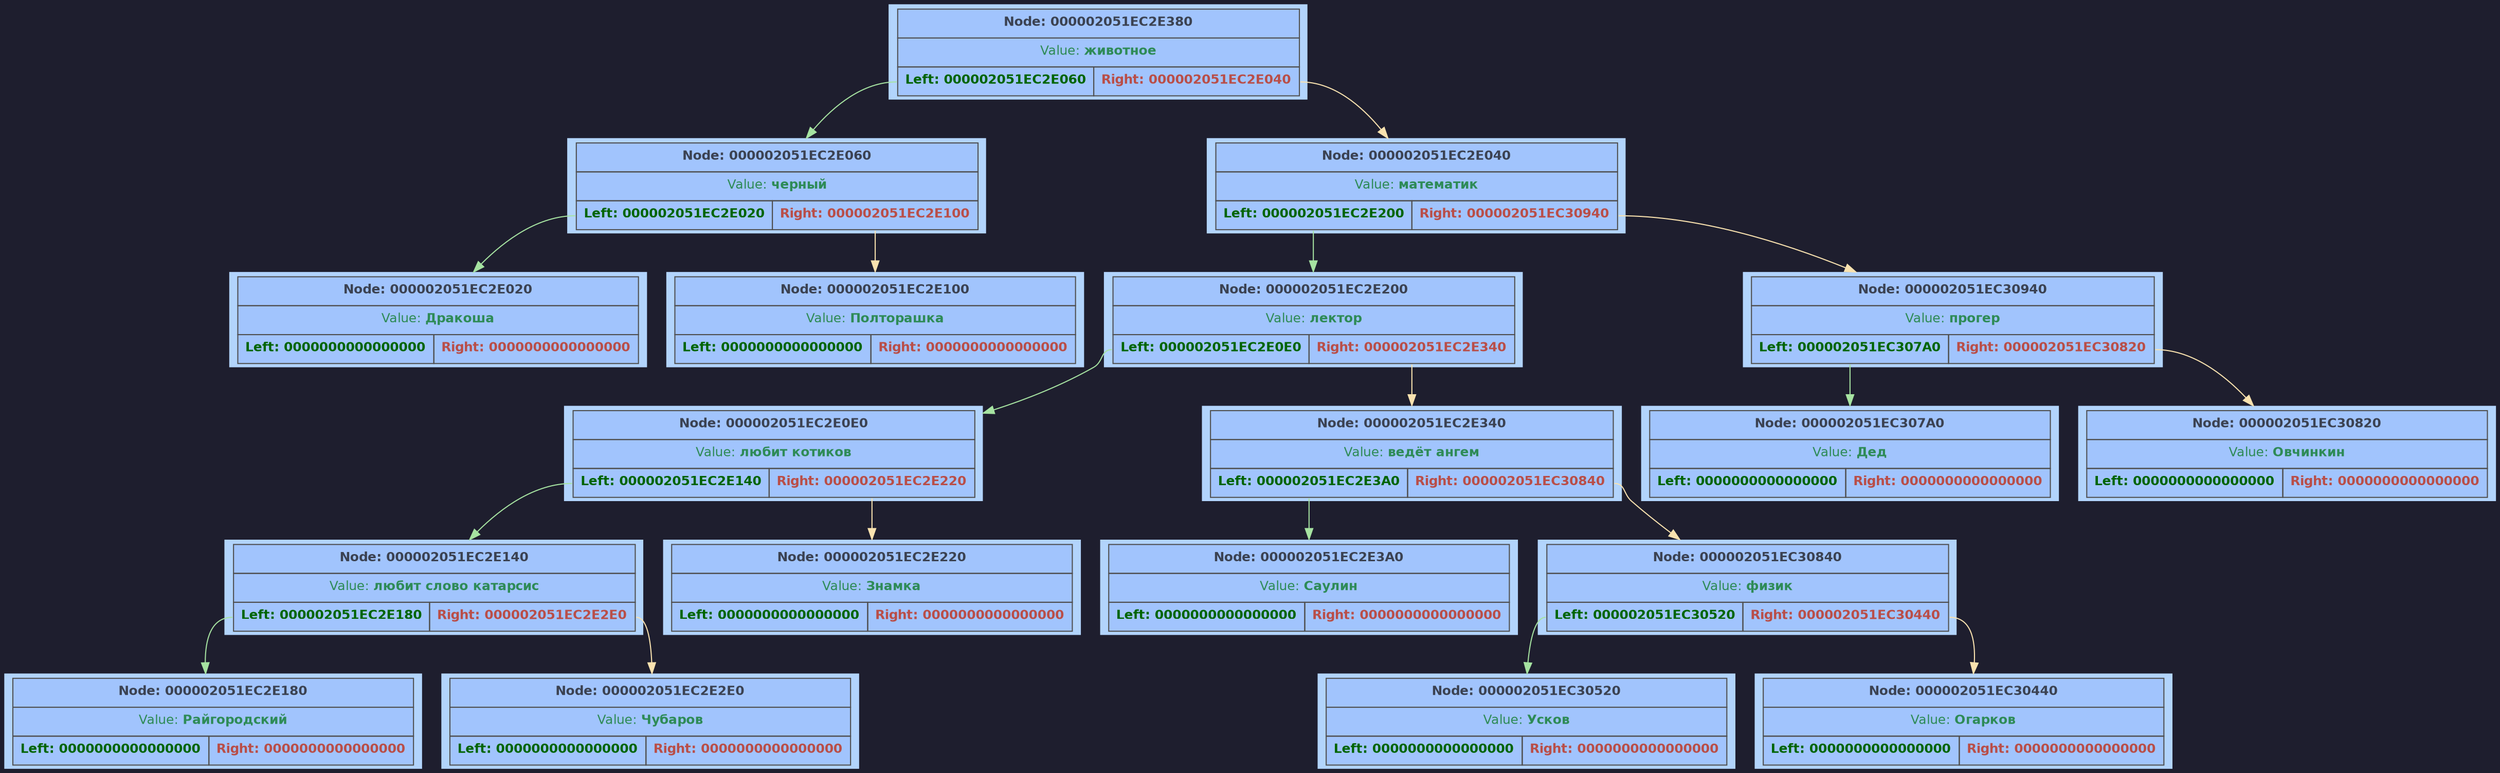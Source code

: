 digraph G {
	rankdir = TB;
	bgcolor="#1e1e2e";
	node [shape=rectangle, style=filled, fontname=Helvetica, fontsize=12, fillcolor="#89b4fa", color="#cba6f7", fontcolor="#1e1e2e"];
	node000002051EC2E380 [shape=plaintext; style=filled; color="#fcf0d2"; fillcolor="#b2d4fc"; label = <
		         <table BORDER="0" CELLBORDER="1" CELLSPACING="0" CELLPADDING="6" BGCOLOR="#a1c4fd" COLOR="#4f4f4f">
			           <tr><td align='center' colspan='2'><FONT COLOR='#3b4252'><b>Node: 000002051EC2E380</b></FONT></td></tr>
			           <tr><td align='center' colspan='2'><FONT COLOR='#2e8b57'>Value: <b>животное</b></FONT></td></tr>
			           <tr>
			               <td WIDTH='150' PORT='left'  align='center'><FONT COLOR='#006400'><b>Left: 000002051EC2E060</b></FONT></td>
			               <td WIDTH='150' PORT='right' align='center'><FONT COLOR='#b94e48'><b>Right: 000002051EC2E040</b></FONT></td>
			           </tr>
		         </table> >];
	node000002051EC2E060 [shape=plaintext; style=filled; color="#fcf0d2"; fillcolor="#b2d4fc"; label = <
		         <table BORDER="0" CELLBORDER="1" CELLSPACING="0" CELLPADDING="6" BGCOLOR="#a1c4fd" COLOR="#4f4f4f">
			           <tr><td align='center' colspan='2'><FONT COLOR='#3b4252'><b>Node: 000002051EC2E060</b></FONT></td></tr>
			           <tr><td align='center' colspan='2'><FONT COLOR='#2e8b57'>Value: <b>черный</b></FONT></td></tr>
			           <tr>
			               <td WIDTH='150' PORT='left'  align='center'><FONT COLOR='#006400'><b>Left: 000002051EC2E020</b></FONT></td>
			               <td WIDTH='150' PORT='right' align='center'><FONT COLOR='#b94e48'><b>Right: 000002051EC2E100</b></FONT></td>
			           </tr>
		         </table> >];
	node000002051EC2E020 [shape=plaintext; style=filled; color="#fcf0d2"; fillcolor="#b2d4fc"; label = <
		         <table BORDER="0" CELLBORDER="1" CELLSPACING="0" CELLPADDING="6" BGCOLOR="#a1c4fd" COLOR="#4f4f4f">
			           <tr><td align='center' colspan='2'><FONT COLOR='#3b4252'><b>Node: 000002051EC2E020</b></FONT></td></tr>
			           <tr><td align='center' colspan='2'><FONT COLOR='#2e8b57'>Value: <b>Дракоша</b></FONT></td></tr>
			           <tr>
			               <td WIDTH='150' PORT='left'  align='center'><FONT COLOR='#006400'><b>Left: 0000000000000000</b></FONT></td>
			               <td WIDTH='150' PORT='right' align='center'><FONT COLOR='#b94e48'><b>Right: 0000000000000000</b></FONT></td>
			           </tr>
		         </table> >];
	node000002051EC2E060:left -> node000002051EC2E020 [color="#a6e3a1"]
	node000002051EC2E100 [shape=plaintext; style=filled; color="#fcf0d2"; fillcolor="#b2d4fc"; label = <
		         <table BORDER="0" CELLBORDER="1" CELLSPACING="0" CELLPADDING="6" BGCOLOR="#a1c4fd" COLOR="#4f4f4f">
			           <tr><td align='center' colspan='2'><FONT COLOR='#3b4252'><b>Node: 000002051EC2E100</b></FONT></td></tr>
			           <tr><td align='center' colspan='2'><FONT COLOR='#2e8b57'>Value: <b>Полторашка</b></FONT></td></tr>
			           <tr>
			               <td WIDTH='150' PORT='left'  align='center'><FONT COLOR='#006400'><b>Left: 0000000000000000</b></FONT></td>
			               <td WIDTH='150' PORT='right' align='center'><FONT COLOR='#b94e48'><b>Right: 0000000000000000</b></FONT></td>
			           </tr>
		         </table> >];
	node000002051EC2E060:right -> node000002051EC2E100 [color="#f9e2af"]
	node000002051EC2E380:left -> node000002051EC2E060 [color="#a6e3a1"]
	node000002051EC2E040 [shape=plaintext; style=filled; color="#fcf0d2"; fillcolor="#b2d4fc"; label = <
		         <table BORDER="0" CELLBORDER="1" CELLSPACING="0" CELLPADDING="6" BGCOLOR="#a1c4fd" COLOR="#4f4f4f">
			           <tr><td align='center' colspan='2'><FONT COLOR='#3b4252'><b>Node: 000002051EC2E040</b></FONT></td></tr>
			           <tr><td align='center' colspan='2'><FONT COLOR='#2e8b57'>Value: <b>математик</b></FONT></td></tr>
			           <tr>
			               <td WIDTH='150' PORT='left'  align='center'><FONT COLOR='#006400'><b>Left: 000002051EC2E200</b></FONT></td>
			               <td WIDTH='150' PORT='right' align='center'><FONT COLOR='#b94e48'><b>Right: 000002051EC30940</b></FONT></td>
			           </tr>
		         </table> >];
	node000002051EC2E200 [shape=plaintext; style=filled; color="#fcf0d2"; fillcolor="#b2d4fc"; label = <
		         <table BORDER="0" CELLBORDER="1" CELLSPACING="0" CELLPADDING="6" BGCOLOR="#a1c4fd" COLOR="#4f4f4f">
			           <tr><td align='center' colspan='2'><FONT COLOR='#3b4252'><b>Node: 000002051EC2E200</b></FONT></td></tr>
			           <tr><td align='center' colspan='2'><FONT COLOR='#2e8b57'>Value: <b>лектор</b></FONT></td></tr>
			           <tr>
			               <td WIDTH='150' PORT='left'  align='center'><FONT COLOR='#006400'><b>Left: 000002051EC2E0E0</b></FONT></td>
			               <td WIDTH='150' PORT='right' align='center'><FONT COLOR='#b94e48'><b>Right: 000002051EC2E340</b></FONT></td>
			           </tr>
		         </table> >];
	node000002051EC2E0E0 [shape=plaintext; style=filled; color="#fcf0d2"; fillcolor="#b2d4fc"; label = <
		         <table BORDER="0" CELLBORDER="1" CELLSPACING="0" CELLPADDING="6" BGCOLOR="#a1c4fd" COLOR="#4f4f4f">
			           <tr><td align='center' colspan='2'><FONT COLOR='#3b4252'><b>Node: 000002051EC2E0E0</b></FONT></td></tr>
			           <tr><td align='center' colspan='2'><FONT COLOR='#2e8b57'>Value: <b>любит котиков</b></FONT></td></tr>
			           <tr>
			               <td WIDTH='150' PORT='left'  align='center'><FONT COLOR='#006400'><b>Left: 000002051EC2E140</b></FONT></td>
			               <td WIDTH='150' PORT='right' align='center'><FONT COLOR='#b94e48'><b>Right: 000002051EC2E220</b></FONT></td>
			           </tr>
		         </table> >];
	node000002051EC2E140 [shape=plaintext; style=filled; color="#fcf0d2"; fillcolor="#b2d4fc"; label = <
		         <table BORDER="0" CELLBORDER="1" CELLSPACING="0" CELLPADDING="6" BGCOLOR="#a1c4fd" COLOR="#4f4f4f">
			           <tr><td align='center' colspan='2'><FONT COLOR='#3b4252'><b>Node: 000002051EC2E140</b></FONT></td></tr>
			           <tr><td align='center' colspan='2'><FONT COLOR='#2e8b57'>Value: <b>любит слово катарсис</b></FONT></td></tr>
			           <tr>
			               <td WIDTH='150' PORT='left'  align='center'><FONT COLOR='#006400'><b>Left: 000002051EC2E180</b></FONT></td>
			               <td WIDTH='150' PORT='right' align='center'><FONT COLOR='#b94e48'><b>Right: 000002051EC2E2E0</b></FONT></td>
			           </tr>
		         </table> >];
	node000002051EC2E180 [shape=plaintext; style=filled; color="#fcf0d2"; fillcolor="#b2d4fc"; label = <
		         <table BORDER="0" CELLBORDER="1" CELLSPACING="0" CELLPADDING="6" BGCOLOR="#a1c4fd" COLOR="#4f4f4f">
			           <tr><td align='center' colspan='2'><FONT COLOR='#3b4252'><b>Node: 000002051EC2E180</b></FONT></td></tr>
			           <tr><td align='center' colspan='2'><FONT COLOR='#2e8b57'>Value: <b>Райгородский</b></FONT></td></tr>
			           <tr>
			               <td WIDTH='150' PORT='left'  align='center'><FONT COLOR='#006400'><b>Left: 0000000000000000</b></FONT></td>
			               <td WIDTH='150' PORT='right' align='center'><FONT COLOR='#b94e48'><b>Right: 0000000000000000</b></FONT></td>
			           </tr>
		         </table> >];
	node000002051EC2E140:left -> node000002051EC2E180 [color="#a6e3a1"]
	node000002051EC2E2E0 [shape=plaintext; style=filled; color="#fcf0d2"; fillcolor="#b2d4fc"; label = <
		         <table BORDER="0" CELLBORDER="1" CELLSPACING="0" CELLPADDING="6" BGCOLOR="#a1c4fd" COLOR="#4f4f4f">
			           <tr><td align='center' colspan='2'><FONT COLOR='#3b4252'><b>Node: 000002051EC2E2E0</b></FONT></td></tr>
			           <tr><td align='center' colspan='2'><FONT COLOR='#2e8b57'>Value: <b>Чубаров</b></FONT></td></tr>
			           <tr>
			               <td WIDTH='150' PORT='left'  align='center'><FONT COLOR='#006400'><b>Left: 0000000000000000</b></FONT></td>
			               <td WIDTH='150' PORT='right' align='center'><FONT COLOR='#b94e48'><b>Right: 0000000000000000</b></FONT></td>
			           </tr>
		         </table> >];
	node000002051EC2E140:right -> node000002051EC2E2E0 [color="#f9e2af"]
	node000002051EC2E0E0:left -> node000002051EC2E140 [color="#a6e3a1"]
	node000002051EC2E220 [shape=plaintext; style=filled; color="#fcf0d2"; fillcolor="#b2d4fc"; label = <
		         <table BORDER="0" CELLBORDER="1" CELLSPACING="0" CELLPADDING="6" BGCOLOR="#a1c4fd" COLOR="#4f4f4f">
			           <tr><td align='center' colspan='2'><FONT COLOR='#3b4252'><b>Node: 000002051EC2E220</b></FONT></td></tr>
			           <tr><td align='center' colspan='2'><FONT COLOR='#2e8b57'>Value: <b>Знамка</b></FONT></td></tr>
			           <tr>
			               <td WIDTH='150' PORT='left'  align='center'><FONT COLOR='#006400'><b>Left: 0000000000000000</b></FONT></td>
			               <td WIDTH='150' PORT='right' align='center'><FONT COLOR='#b94e48'><b>Right: 0000000000000000</b></FONT></td>
			           </tr>
		         </table> >];
	node000002051EC2E0E0:right -> node000002051EC2E220 [color="#f9e2af"]
	node000002051EC2E200:left -> node000002051EC2E0E0 [color="#a6e3a1"]
	node000002051EC2E340 [shape=plaintext; style=filled; color="#fcf0d2"; fillcolor="#b2d4fc"; label = <
		         <table BORDER="0" CELLBORDER="1" CELLSPACING="0" CELLPADDING="6" BGCOLOR="#a1c4fd" COLOR="#4f4f4f">
			           <tr><td align='center' colspan='2'><FONT COLOR='#3b4252'><b>Node: 000002051EC2E340</b></FONT></td></tr>
			           <tr><td align='center' colspan='2'><FONT COLOR='#2e8b57'>Value: <b>ведёт ангем</b></FONT></td></tr>
			           <tr>
			               <td WIDTH='150' PORT='left'  align='center'><FONT COLOR='#006400'><b>Left: 000002051EC2E3A0</b></FONT></td>
			               <td WIDTH='150' PORT='right' align='center'><FONT COLOR='#b94e48'><b>Right: 000002051EC30840</b></FONT></td>
			           </tr>
		         </table> >];
	node000002051EC2E3A0 [shape=plaintext; style=filled; color="#fcf0d2"; fillcolor="#b2d4fc"; label = <
		         <table BORDER="0" CELLBORDER="1" CELLSPACING="0" CELLPADDING="6" BGCOLOR="#a1c4fd" COLOR="#4f4f4f">
			           <tr><td align='center' colspan='2'><FONT COLOR='#3b4252'><b>Node: 000002051EC2E3A0</b></FONT></td></tr>
			           <tr><td align='center' colspan='2'><FONT COLOR='#2e8b57'>Value: <b>Саулин</b></FONT></td></tr>
			           <tr>
			               <td WIDTH='150' PORT='left'  align='center'><FONT COLOR='#006400'><b>Left: 0000000000000000</b></FONT></td>
			               <td WIDTH='150' PORT='right' align='center'><FONT COLOR='#b94e48'><b>Right: 0000000000000000</b></FONT></td>
			           </tr>
		         </table> >];
	node000002051EC2E340:left -> node000002051EC2E3A0 [color="#a6e3a1"]
	node000002051EC30840 [shape=plaintext; style=filled; color="#fcf0d2"; fillcolor="#b2d4fc"; label = <
		         <table BORDER="0" CELLBORDER="1" CELLSPACING="0" CELLPADDING="6" BGCOLOR="#a1c4fd" COLOR="#4f4f4f">
			           <tr><td align='center' colspan='2'><FONT COLOR='#3b4252'><b>Node: 000002051EC30840</b></FONT></td></tr>
			           <tr><td align='center' colspan='2'><FONT COLOR='#2e8b57'>Value: <b>физик</b></FONT></td></tr>
			           <tr>
			               <td WIDTH='150' PORT='left'  align='center'><FONT COLOR='#006400'><b>Left: 000002051EC30520</b></FONT></td>
			               <td WIDTH='150' PORT='right' align='center'><FONT COLOR='#b94e48'><b>Right: 000002051EC30440</b></FONT></td>
			           </tr>
		         </table> >];
	node000002051EC30520 [shape=plaintext; style=filled; color="#fcf0d2"; fillcolor="#b2d4fc"; label = <
		         <table BORDER="0" CELLBORDER="1" CELLSPACING="0" CELLPADDING="6" BGCOLOR="#a1c4fd" COLOR="#4f4f4f">
			           <tr><td align='center' colspan='2'><FONT COLOR='#3b4252'><b>Node: 000002051EC30520</b></FONT></td></tr>
			           <tr><td align='center' colspan='2'><FONT COLOR='#2e8b57'>Value: <b>Усков</b></FONT></td></tr>
			           <tr>
			               <td WIDTH='150' PORT='left'  align='center'><FONT COLOR='#006400'><b>Left: 0000000000000000</b></FONT></td>
			               <td WIDTH='150' PORT='right' align='center'><FONT COLOR='#b94e48'><b>Right: 0000000000000000</b></FONT></td>
			           </tr>
		         </table> >];
	node000002051EC30840:left -> node000002051EC30520 [color="#a6e3a1"]
	node000002051EC30440 [shape=plaintext; style=filled; color="#fcf0d2"; fillcolor="#b2d4fc"; label = <
		         <table BORDER="0" CELLBORDER="1" CELLSPACING="0" CELLPADDING="6" BGCOLOR="#a1c4fd" COLOR="#4f4f4f">
			           <tr><td align='center' colspan='2'><FONT COLOR='#3b4252'><b>Node: 000002051EC30440</b></FONT></td></tr>
			           <tr><td align='center' colspan='2'><FONT COLOR='#2e8b57'>Value: <b>Огарков</b></FONT></td></tr>
			           <tr>
			               <td WIDTH='150' PORT='left'  align='center'><FONT COLOR='#006400'><b>Left: 0000000000000000</b></FONT></td>
			               <td WIDTH='150' PORT='right' align='center'><FONT COLOR='#b94e48'><b>Right: 0000000000000000</b></FONT></td>
			           </tr>
		         </table> >];
	node000002051EC30840:right -> node000002051EC30440 [color="#f9e2af"]
	node000002051EC2E340:right -> node000002051EC30840 [color="#f9e2af"]
	node000002051EC2E200:right -> node000002051EC2E340 [color="#f9e2af"]
	node000002051EC2E040:left -> node000002051EC2E200 [color="#a6e3a1"]
	node000002051EC30940 [shape=plaintext; style=filled; color="#fcf0d2"; fillcolor="#b2d4fc"; label = <
		         <table BORDER="0" CELLBORDER="1" CELLSPACING="0" CELLPADDING="6" BGCOLOR="#a1c4fd" COLOR="#4f4f4f">
			           <tr><td align='center' colspan='2'><FONT COLOR='#3b4252'><b>Node: 000002051EC30940</b></FONT></td></tr>
			           <tr><td align='center' colspan='2'><FONT COLOR='#2e8b57'>Value: <b>прогер</b></FONT></td></tr>
			           <tr>
			               <td WIDTH='150' PORT='left'  align='center'><FONT COLOR='#006400'><b>Left: 000002051EC307A0</b></FONT></td>
			               <td WIDTH='150' PORT='right' align='center'><FONT COLOR='#b94e48'><b>Right: 000002051EC30820</b></FONT></td>
			           </tr>
		         </table> >];
	node000002051EC307A0 [shape=plaintext; style=filled; color="#fcf0d2"; fillcolor="#b2d4fc"; label = <
		         <table BORDER="0" CELLBORDER="1" CELLSPACING="0" CELLPADDING="6" BGCOLOR="#a1c4fd" COLOR="#4f4f4f">
			           <tr><td align='center' colspan='2'><FONT COLOR='#3b4252'><b>Node: 000002051EC307A0</b></FONT></td></tr>
			           <tr><td align='center' colspan='2'><FONT COLOR='#2e8b57'>Value: <b>Дед</b></FONT></td></tr>
			           <tr>
			               <td WIDTH='150' PORT='left'  align='center'><FONT COLOR='#006400'><b>Left: 0000000000000000</b></FONT></td>
			               <td WIDTH='150' PORT='right' align='center'><FONT COLOR='#b94e48'><b>Right: 0000000000000000</b></FONT></td>
			           </tr>
		         </table> >];
	node000002051EC30940:left -> node000002051EC307A0 [color="#a6e3a1"]
	node000002051EC30820 [shape=plaintext; style=filled; color="#fcf0d2"; fillcolor="#b2d4fc"; label = <
		         <table BORDER="0" CELLBORDER="1" CELLSPACING="0" CELLPADDING="6" BGCOLOR="#a1c4fd" COLOR="#4f4f4f">
			           <tr><td align='center' colspan='2'><FONT COLOR='#3b4252'><b>Node: 000002051EC30820</b></FONT></td></tr>
			           <tr><td align='center' colspan='2'><FONT COLOR='#2e8b57'>Value: <b>Овчинкин</b></FONT></td></tr>
			           <tr>
			               <td WIDTH='150' PORT='left'  align='center'><FONT COLOR='#006400'><b>Left: 0000000000000000</b></FONT></td>
			               <td WIDTH='150' PORT='right' align='center'><FONT COLOR='#b94e48'><b>Right: 0000000000000000</b></FONT></td>
			           </tr>
		         </table> >];
	node000002051EC30940:right -> node000002051EC30820 [color="#f9e2af"]
	node000002051EC2E040:right -> node000002051EC30940 [color="#f9e2af"]
	node000002051EC2E380:right -> node000002051EC2E040 [color="#f9e2af"]
}
